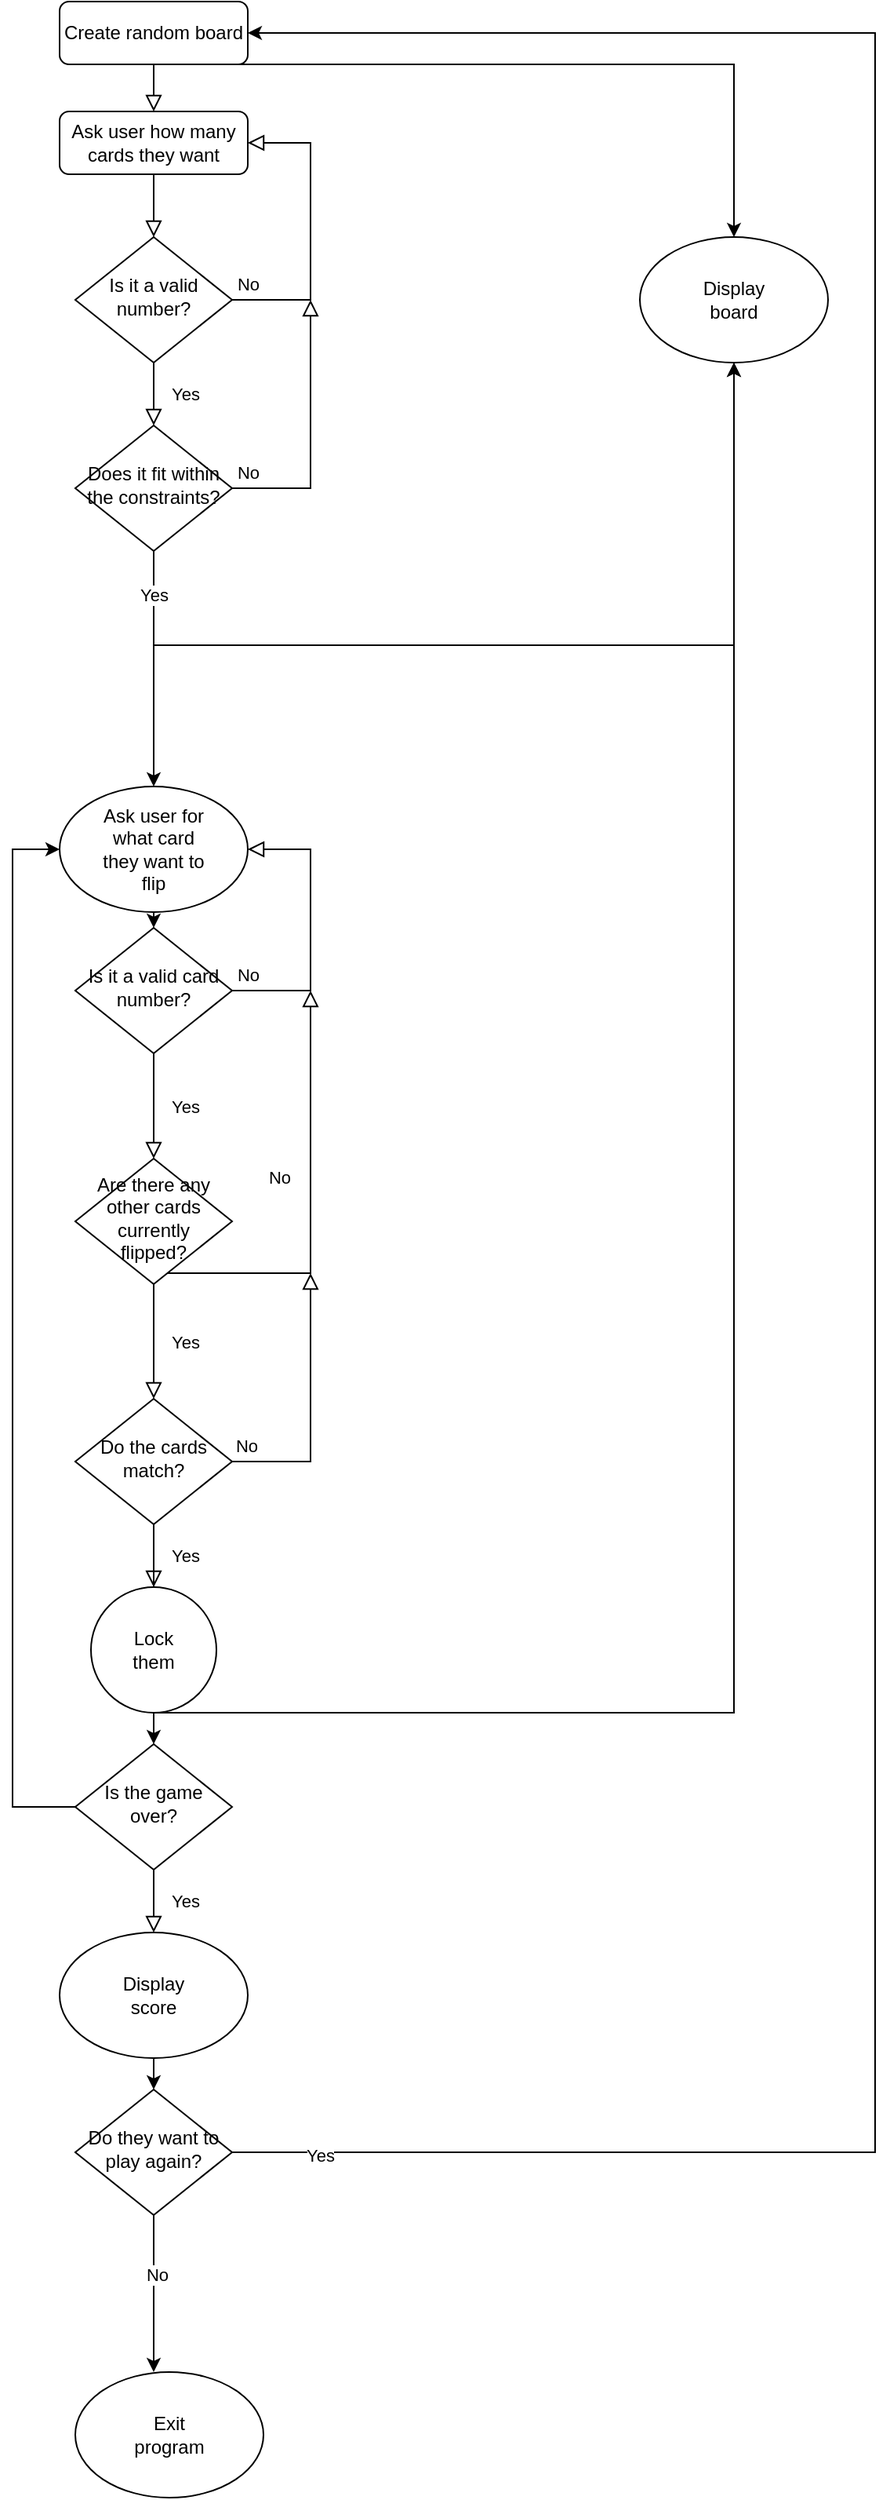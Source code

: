 <mxfile version="14.5.3" type="github">
  <diagram id="C5RBs43oDa-KdzZeNtuy" name="Page-1">
    <mxGraphModel dx="942" dy="614" grid="1" gridSize="10" guides="1" tooltips="1" connect="1" arrows="1" fold="1" page="1" pageScale="1" pageWidth="827" pageHeight="1169" math="0" shadow="0">
      <root>
        <mxCell id="WIyWlLk6GJQsqaUBKTNV-0" />
        <mxCell id="WIyWlLk6GJQsqaUBKTNV-1" parent="WIyWlLk6GJQsqaUBKTNV-0" />
        <mxCell id="WIyWlLk6GJQsqaUBKTNV-2" value="" style="rounded=0;html=1;jettySize=auto;orthogonalLoop=1;fontSize=11;endArrow=block;endFill=0;endSize=8;strokeWidth=1;shadow=0;labelBackgroundColor=none;edgeStyle=orthogonalEdgeStyle;" parent="WIyWlLk6GJQsqaUBKTNV-1" source="3CLsjrC5CwveXlhJZnMw-0" target="WIyWlLk6GJQsqaUBKTNV-6" edge="1">
          <mxGeometry relative="1" as="geometry" />
        </mxCell>
        <mxCell id="3CLsjrC5CwveXlhJZnMw-49" style="edgeStyle=orthogonalEdgeStyle;rounded=0;orthogonalLoop=1;jettySize=auto;html=1;exitX=0.5;exitY=1;exitDx=0;exitDy=0;" edge="1" parent="WIyWlLk6GJQsqaUBKTNV-1" source="WIyWlLk6GJQsqaUBKTNV-3" target="3CLsjrC5CwveXlhJZnMw-47">
          <mxGeometry relative="1" as="geometry">
            <Array as="points">
              <mxPoint x="590" y="60" />
            </Array>
          </mxGeometry>
        </mxCell>
        <mxCell id="WIyWlLk6GJQsqaUBKTNV-3" value="Create random board" style="rounded=1;whiteSpace=wrap;html=1;fontSize=12;glass=0;strokeWidth=1;shadow=0;" parent="WIyWlLk6GJQsqaUBKTNV-1" vertex="1">
          <mxGeometry x="160" y="20" width="120" height="40" as="geometry" />
        </mxCell>
        <mxCell id="WIyWlLk6GJQsqaUBKTNV-4" value="Yes" style="rounded=0;html=1;jettySize=auto;orthogonalLoop=1;fontSize=11;endArrow=block;endFill=0;endSize=8;strokeWidth=1;shadow=0;labelBackgroundColor=none;edgeStyle=orthogonalEdgeStyle;" parent="WIyWlLk6GJQsqaUBKTNV-1" source="WIyWlLk6GJQsqaUBKTNV-6" target="WIyWlLk6GJQsqaUBKTNV-10" edge="1">
          <mxGeometry y="20" relative="1" as="geometry">
            <mxPoint as="offset" />
          </mxGeometry>
        </mxCell>
        <mxCell id="WIyWlLk6GJQsqaUBKTNV-5" value="No" style="edgeStyle=orthogonalEdgeStyle;rounded=0;html=1;jettySize=auto;orthogonalLoop=1;fontSize=11;endArrow=block;endFill=0;endSize=8;strokeWidth=1;shadow=0;labelBackgroundColor=none;entryX=1;entryY=0.5;entryDx=0;entryDy=0;" parent="WIyWlLk6GJQsqaUBKTNV-1" source="WIyWlLk6GJQsqaUBKTNV-6" target="3CLsjrC5CwveXlhJZnMw-0" edge="1">
          <mxGeometry x="-0.895" y="10" relative="1" as="geometry">
            <mxPoint as="offset" />
            <mxPoint x="320" y="10" as="targetPoint" />
            <Array as="points">
              <mxPoint x="320" y="210" />
              <mxPoint x="320" y="110" />
            </Array>
          </mxGeometry>
        </mxCell>
        <mxCell id="WIyWlLk6GJQsqaUBKTNV-6" value="Is it a valid number?" style="rhombus;whiteSpace=wrap;html=1;shadow=0;fontFamily=Helvetica;fontSize=12;align=center;strokeWidth=1;spacing=6;spacingTop=-4;" parent="WIyWlLk6GJQsqaUBKTNV-1" vertex="1">
          <mxGeometry x="170" y="170" width="100" height="80" as="geometry" />
        </mxCell>
        <mxCell id="WIyWlLk6GJQsqaUBKTNV-9" value="No" style="edgeStyle=orthogonalEdgeStyle;rounded=0;html=1;jettySize=auto;orthogonalLoop=1;fontSize=11;endArrow=block;endFill=0;endSize=8;strokeWidth=1;shadow=0;labelBackgroundColor=none;" parent="WIyWlLk6GJQsqaUBKTNV-1" source="WIyWlLk6GJQsqaUBKTNV-10" edge="1">
          <mxGeometry x="-0.882" y="10" relative="1" as="geometry">
            <mxPoint as="offset" />
            <mxPoint x="320" y="210" as="targetPoint" />
            <Array as="points">
              <mxPoint x="320" y="330" />
            </Array>
          </mxGeometry>
        </mxCell>
        <mxCell id="3CLsjrC5CwveXlhJZnMw-51" style="edgeStyle=orthogonalEdgeStyle;rounded=0;orthogonalLoop=1;jettySize=auto;html=1;exitX=0.5;exitY=1;exitDx=0;exitDy=0;entryX=0.5;entryY=1;entryDx=0;entryDy=0;" edge="1" parent="WIyWlLk6GJQsqaUBKTNV-1" source="WIyWlLk6GJQsqaUBKTNV-10" target="3CLsjrC5CwveXlhJZnMw-47">
          <mxGeometry relative="1" as="geometry">
            <Array as="points">
              <mxPoint x="220" y="430" />
              <mxPoint x="590" y="430" />
            </Array>
          </mxGeometry>
        </mxCell>
        <mxCell id="WIyWlLk6GJQsqaUBKTNV-10" value="Does it fit within the constraints?" style="rhombus;whiteSpace=wrap;html=1;shadow=0;fontFamily=Helvetica;fontSize=12;align=center;strokeWidth=1;spacing=6;spacingTop=-4;" parent="WIyWlLk6GJQsqaUBKTNV-1" vertex="1">
          <mxGeometry x="170" y="290" width="100" height="80" as="geometry" />
        </mxCell>
        <mxCell id="3CLsjrC5CwveXlhJZnMw-0" value="Ask user how many cards they want" style="rounded=1;whiteSpace=wrap;html=1;fontSize=12;glass=0;strokeWidth=1;shadow=0;" vertex="1" parent="WIyWlLk6GJQsqaUBKTNV-1">
          <mxGeometry x="160" y="90" width="120" height="40" as="geometry" />
        </mxCell>
        <mxCell id="3CLsjrC5CwveXlhJZnMw-1" value="" style="rounded=0;html=1;jettySize=auto;orthogonalLoop=1;fontSize=11;endArrow=block;endFill=0;endSize=8;strokeWidth=1;shadow=0;labelBackgroundColor=none;edgeStyle=orthogonalEdgeStyle;" edge="1" parent="WIyWlLk6GJQsqaUBKTNV-1" source="WIyWlLk6GJQsqaUBKTNV-3" target="3CLsjrC5CwveXlhJZnMw-0">
          <mxGeometry relative="1" as="geometry">
            <mxPoint x="220" y="60" as="sourcePoint" />
            <mxPoint x="220" y="170" as="targetPoint" />
          </mxGeometry>
        </mxCell>
        <mxCell id="3CLsjrC5CwveXlhJZnMw-6" value="" style="endArrow=classic;html=1;entryX=0.5;entryY=0;entryDx=0;entryDy=0;" edge="1" parent="WIyWlLk6GJQsqaUBKTNV-1" source="WIyWlLk6GJQsqaUBKTNV-10" target="3CLsjrC5CwveXlhJZnMw-12">
          <mxGeometry width="50" height="50" relative="1" as="geometry">
            <mxPoint x="240" y="420" as="sourcePoint" />
            <mxPoint x="220" y="430" as="targetPoint" />
          </mxGeometry>
        </mxCell>
        <mxCell id="3CLsjrC5CwveXlhJZnMw-50" value="Yes" style="edgeLabel;html=1;align=center;verticalAlign=middle;resizable=0;points=[];" vertex="1" connectable="0" parent="3CLsjrC5CwveXlhJZnMw-6">
          <mxGeometry x="-0.633" relative="1" as="geometry">
            <mxPoint as="offset" />
          </mxGeometry>
        </mxCell>
        <mxCell id="3CLsjrC5CwveXlhJZnMw-19" style="edgeStyle=orthogonalEdgeStyle;rounded=0;orthogonalLoop=1;jettySize=auto;html=1;exitX=0.5;exitY=1;exitDx=0;exitDy=0;entryX=0.5;entryY=0;entryDx=0;entryDy=0;" edge="1" parent="WIyWlLk6GJQsqaUBKTNV-1" source="3CLsjrC5CwveXlhJZnMw-12" target="3CLsjrC5CwveXlhJZnMw-18">
          <mxGeometry relative="1" as="geometry" />
        </mxCell>
        <mxCell id="3CLsjrC5CwveXlhJZnMw-12" value="" style="ellipse;whiteSpace=wrap;html=1;" vertex="1" parent="WIyWlLk6GJQsqaUBKTNV-1">
          <mxGeometry x="160" y="520" width="120" height="80" as="geometry" />
        </mxCell>
        <mxCell id="3CLsjrC5CwveXlhJZnMw-14" value="Ask user for what card they want to flip" style="text;html=1;strokeColor=none;fillColor=none;align=center;verticalAlign=middle;whiteSpace=wrap;rounded=0;" vertex="1" parent="WIyWlLk6GJQsqaUBKTNV-1">
          <mxGeometry x="180" y="530" width="80" height="60" as="geometry" />
        </mxCell>
        <mxCell id="3CLsjrC5CwveXlhJZnMw-16" value="Yes" style="rounded=0;html=1;jettySize=auto;orthogonalLoop=1;fontSize=11;endArrow=block;endFill=0;endSize=8;strokeWidth=1;shadow=0;labelBackgroundColor=none;edgeStyle=orthogonalEdgeStyle;entryX=0.5;entryY=0;entryDx=0;entryDy=0;" edge="1" source="3CLsjrC5CwveXlhJZnMw-18" parent="WIyWlLk6GJQsqaUBKTNV-1" target="3CLsjrC5CwveXlhJZnMw-22">
          <mxGeometry y="20" relative="1" as="geometry">
            <mxPoint as="offset" />
            <mxPoint x="220" y="730" as="targetPoint" />
          </mxGeometry>
        </mxCell>
        <mxCell id="3CLsjrC5CwveXlhJZnMw-17" value="No" style="edgeStyle=orthogonalEdgeStyle;rounded=0;html=1;jettySize=auto;orthogonalLoop=1;fontSize=11;endArrow=block;endFill=0;endSize=8;strokeWidth=1;shadow=0;labelBackgroundColor=none;entryX=1;entryY=0.5;entryDx=0;entryDy=0;" edge="1" source="3CLsjrC5CwveXlhJZnMw-18" parent="WIyWlLk6GJQsqaUBKTNV-1" target="3CLsjrC5CwveXlhJZnMw-12">
          <mxGeometry x="-0.895" y="10" relative="1" as="geometry">
            <mxPoint as="offset" />
            <mxPoint x="280" y="550" as="targetPoint" />
            <Array as="points">
              <mxPoint x="320" y="650" />
              <mxPoint x="320" y="560" />
            </Array>
          </mxGeometry>
        </mxCell>
        <mxCell id="3CLsjrC5CwveXlhJZnMw-18" value="Is it a valid card number?" style="rhombus;whiteSpace=wrap;html=1;shadow=0;fontFamily=Helvetica;fontSize=12;align=center;strokeWidth=1;spacing=6;spacingTop=-4;" vertex="1" parent="WIyWlLk6GJQsqaUBKTNV-1">
          <mxGeometry x="170" y="610" width="100" height="80" as="geometry" />
        </mxCell>
        <mxCell id="3CLsjrC5CwveXlhJZnMw-20" value="Yes" style="rounded=0;html=1;jettySize=auto;orthogonalLoop=1;fontSize=11;endArrow=block;endFill=0;endSize=8;strokeWidth=1;shadow=0;labelBackgroundColor=none;edgeStyle=orthogonalEdgeStyle;" edge="1" source="3CLsjrC5CwveXlhJZnMw-22" parent="WIyWlLk6GJQsqaUBKTNV-1">
          <mxGeometry y="20" relative="1" as="geometry">
            <mxPoint as="offset" />
            <mxPoint x="220" y="910" as="targetPoint" />
          </mxGeometry>
        </mxCell>
        <mxCell id="3CLsjrC5CwveXlhJZnMw-21" value="No" style="edgeStyle=orthogonalEdgeStyle;rounded=0;html=1;jettySize=auto;orthogonalLoop=1;fontSize=11;endArrow=block;endFill=0;endSize=8;strokeWidth=1;shadow=0;labelBackgroundColor=none;" edge="1" source="3CLsjrC5CwveXlhJZnMw-22" parent="WIyWlLk6GJQsqaUBKTNV-1">
          <mxGeometry x="0.123" y="20" relative="1" as="geometry">
            <mxPoint as="offset" />
            <mxPoint x="320" y="650" as="targetPoint" />
            <Array as="points">
              <mxPoint x="320" y="830" />
            </Array>
          </mxGeometry>
        </mxCell>
        <mxCell id="3CLsjrC5CwveXlhJZnMw-22" value="Are there any other cards currently flipped?" style="rhombus;whiteSpace=wrap;html=1;shadow=0;fontFamily=Helvetica;fontSize=12;align=center;strokeWidth=1;spacing=6;spacingTop=-4;" vertex="1" parent="WIyWlLk6GJQsqaUBKTNV-1">
          <mxGeometry x="170" y="757" width="100" height="80" as="geometry" />
        </mxCell>
        <mxCell id="3CLsjrC5CwveXlhJZnMw-23" value="Yes" style="rounded=0;html=1;jettySize=auto;orthogonalLoop=1;fontSize=11;endArrow=block;endFill=0;endSize=8;strokeWidth=1;shadow=0;labelBackgroundColor=none;edgeStyle=orthogonalEdgeStyle;" edge="1" source="3CLsjrC5CwveXlhJZnMw-25" parent="WIyWlLk6GJQsqaUBKTNV-1">
          <mxGeometry y="20" relative="1" as="geometry">
            <mxPoint as="offset" />
            <mxPoint x="220" y="1030" as="targetPoint" />
          </mxGeometry>
        </mxCell>
        <mxCell id="3CLsjrC5CwveXlhJZnMw-24" value="No" style="edgeStyle=orthogonalEdgeStyle;rounded=0;html=1;jettySize=auto;orthogonalLoop=1;fontSize=11;endArrow=block;endFill=0;endSize=8;strokeWidth=1;shadow=0;labelBackgroundColor=none;" edge="1" source="3CLsjrC5CwveXlhJZnMw-25" parent="WIyWlLk6GJQsqaUBKTNV-1">
          <mxGeometry x="-0.895" y="10" relative="1" as="geometry">
            <mxPoint as="offset" />
            <mxPoint x="320" y="830" as="targetPoint" />
            <Array as="points">
              <mxPoint x="320" y="950" />
            </Array>
          </mxGeometry>
        </mxCell>
        <mxCell id="3CLsjrC5CwveXlhJZnMw-53" style="edgeStyle=orthogonalEdgeStyle;rounded=0;orthogonalLoop=1;jettySize=auto;html=1;entryX=0.5;entryY=1;entryDx=0;entryDy=0;" edge="1" parent="WIyWlLk6GJQsqaUBKTNV-1" source="3CLsjrC5CwveXlhJZnMw-25" target="3CLsjrC5CwveXlhJZnMw-47">
          <mxGeometry relative="1" as="geometry">
            <mxPoint x="240" y="1020" as="targetPoint" />
            <Array as="points">
              <mxPoint x="220" y="1110" />
              <mxPoint x="590" y="1110" />
            </Array>
          </mxGeometry>
        </mxCell>
        <mxCell id="3CLsjrC5CwveXlhJZnMw-25" value="Do the cards match?" style="rhombus;whiteSpace=wrap;html=1;shadow=0;fontFamily=Helvetica;fontSize=12;align=center;strokeWidth=1;spacing=6;spacingTop=-4;" vertex="1" parent="WIyWlLk6GJQsqaUBKTNV-1">
          <mxGeometry x="170" y="910" width="100" height="80" as="geometry" />
        </mxCell>
        <mxCell id="3CLsjrC5CwveXlhJZnMw-32" style="edgeStyle=orthogonalEdgeStyle;rounded=0;orthogonalLoop=1;jettySize=auto;html=1;exitX=0.5;exitY=1;exitDx=0;exitDy=0;entryX=0.5;entryY=0;entryDx=0;entryDy=0;" edge="1" parent="WIyWlLk6GJQsqaUBKTNV-1" source="3CLsjrC5CwveXlhJZnMw-26" target="3CLsjrC5CwveXlhJZnMw-31">
          <mxGeometry relative="1" as="geometry" />
        </mxCell>
        <mxCell id="3CLsjrC5CwveXlhJZnMw-26" value="" style="ellipse;whiteSpace=wrap;html=1;aspect=fixed;" vertex="1" parent="WIyWlLk6GJQsqaUBKTNV-1">
          <mxGeometry x="180" y="1030" width="80" height="80" as="geometry" />
        </mxCell>
        <mxCell id="3CLsjrC5CwveXlhJZnMw-27" value="Lock them" style="text;html=1;strokeColor=none;fillColor=none;align=center;verticalAlign=middle;whiteSpace=wrap;rounded=0;" vertex="1" parent="WIyWlLk6GJQsqaUBKTNV-1">
          <mxGeometry x="200" y="1060" width="40" height="20" as="geometry" />
        </mxCell>
        <mxCell id="3CLsjrC5CwveXlhJZnMw-29" value="Yes" style="rounded=0;html=1;jettySize=auto;orthogonalLoop=1;fontSize=11;endArrow=block;endFill=0;endSize=8;strokeWidth=1;shadow=0;labelBackgroundColor=none;edgeStyle=orthogonalEdgeStyle;" edge="1" source="3CLsjrC5CwveXlhJZnMw-31" parent="WIyWlLk6GJQsqaUBKTNV-1">
          <mxGeometry y="20" relative="1" as="geometry">
            <mxPoint as="offset" />
            <mxPoint x="220" y="1250" as="targetPoint" />
          </mxGeometry>
        </mxCell>
        <mxCell id="3CLsjrC5CwveXlhJZnMw-33" style="edgeStyle=orthogonalEdgeStyle;rounded=0;orthogonalLoop=1;jettySize=auto;html=1;entryX=0;entryY=0.5;entryDx=0;entryDy=0;" edge="1" parent="WIyWlLk6GJQsqaUBKTNV-1" source="3CLsjrC5CwveXlhJZnMw-31" target="3CLsjrC5CwveXlhJZnMw-12">
          <mxGeometry relative="1" as="geometry">
            <mxPoint x="130" y="560" as="targetPoint" />
            <Array as="points">
              <mxPoint x="130" y="1170" />
              <mxPoint x="130" y="560" />
            </Array>
          </mxGeometry>
        </mxCell>
        <mxCell id="3CLsjrC5CwveXlhJZnMw-31" value="Is the game over?" style="rhombus;whiteSpace=wrap;html=1;shadow=0;fontFamily=Helvetica;fontSize=12;align=center;strokeWidth=1;spacing=6;spacingTop=-4;" vertex="1" parent="WIyWlLk6GJQsqaUBKTNV-1">
          <mxGeometry x="170" y="1130" width="100" height="80" as="geometry" />
        </mxCell>
        <mxCell id="3CLsjrC5CwveXlhJZnMw-40" style="edgeStyle=orthogonalEdgeStyle;rounded=0;orthogonalLoop=1;jettySize=auto;html=1;exitX=0.5;exitY=1;exitDx=0;exitDy=0;entryX=0.5;entryY=0;entryDx=0;entryDy=0;" edge="1" parent="WIyWlLk6GJQsqaUBKTNV-1" source="3CLsjrC5CwveXlhJZnMw-35" target="3CLsjrC5CwveXlhJZnMw-39">
          <mxGeometry relative="1" as="geometry" />
        </mxCell>
        <mxCell id="3CLsjrC5CwveXlhJZnMw-35" value="" style="ellipse;whiteSpace=wrap;html=1;" vertex="1" parent="WIyWlLk6GJQsqaUBKTNV-1">
          <mxGeometry x="160" y="1250" width="120" height="80" as="geometry" />
        </mxCell>
        <mxCell id="3CLsjrC5CwveXlhJZnMw-36" value="Display score" style="text;html=1;strokeColor=none;fillColor=none;align=center;verticalAlign=middle;whiteSpace=wrap;rounded=0;" vertex="1" parent="WIyWlLk6GJQsqaUBKTNV-1">
          <mxGeometry x="200" y="1280" width="40" height="20" as="geometry" />
        </mxCell>
        <mxCell id="3CLsjrC5CwveXlhJZnMw-41" style="edgeStyle=orthogonalEdgeStyle;rounded=0;orthogonalLoop=1;jettySize=auto;html=1;exitX=1;exitY=0.5;exitDx=0;exitDy=0;entryX=1;entryY=0.5;entryDx=0;entryDy=0;" edge="1" parent="WIyWlLk6GJQsqaUBKTNV-1" source="3CLsjrC5CwveXlhJZnMw-39" target="WIyWlLk6GJQsqaUBKTNV-3">
          <mxGeometry relative="1" as="geometry">
            <mxPoint x="410" y="40" as="targetPoint" />
            <Array as="points">
              <mxPoint x="680" y="1390" />
              <mxPoint x="680" y="40" />
            </Array>
          </mxGeometry>
        </mxCell>
        <mxCell id="3CLsjrC5CwveXlhJZnMw-42" value="Yes" style="edgeLabel;html=1;align=center;verticalAlign=middle;resizable=0;points=[];" vertex="1" connectable="0" parent="3CLsjrC5CwveXlhJZnMw-41">
          <mxGeometry x="-0.948" y="-2" relative="1" as="geometry">
            <mxPoint as="offset" />
          </mxGeometry>
        </mxCell>
        <mxCell id="3CLsjrC5CwveXlhJZnMw-43" style="edgeStyle=orthogonalEdgeStyle;rounded=0;orthogonalLoop=1;jettySize=auto;html=1;" edge="1" parent="WIyWlLk6GJQsqaUBKTNV-1" source="3CLsjrC5CwveXlhJZnMw-39">
          <mxGeometry relative="1" as="geometry">
            <mxPoint x="220" y="1530" as="targetPoint" />
          </mxGeometry>
        </mxCell>
        <mxCell id="3CLsjrC5CwveXlhJZnMw-44" value="No" style="edgeLabel;html=1;align=center;verticalAlign=middle;resizable=0;points=[];" vertex="1" connectable="0" parent="3CLsjrC5CwveXlhJZnMw-43">
          <mxGeometry x="-0.24" y="2" relative="1" as="geometry">
            <mxPoint as="offset" />
          </mxGeometry>
        </mxCell>
        <mxCell id="3CLsjrC5CwveXlhJZnMw-39" value="Do they want to play again?" style="rhombus;whiteSpace=wrap;html=1;shadow=0;fontFamily=Helvetica;fontSize=12;align=center;strokeWidth=1;spacing=6;spacingTop=-4;" vertex="1" parent="WIyWlLk6GJQsqaUBKTNV-1">
          <mxGeometry x="170" y="1350" width="100" height="80" as="geometry" />
        </mxCell>
        <mxCell id="3CLsjrC5CwveXlhJZnMw-45" value="" style="ellipse;whiteSpace=wrap;html=1;" vertex="1" parent="WIyWlLk6GJQsqaUBKTNV-1">
          <mxGeometry x="170" y="1530" width="120" height="80" as="geometry" />
        </mxCell>
        <mxCell id="3CLsjrC5CwveXlhJZnMw-46" value="Exit program" style="text;html=1;strokeColor=none;fillColor=none;align=center;verticalAlign=middle;whiteSpace=wrap;rounded=0;" vertex="1" parent="WIyWlLk6GJQsqaUBKTNV-1">
          <mxGeometry x="210" y="1560" width="40" height="20" as="geometry" />
        </mxCell>
        <mxCell id="3CLsjrC5CwveXlhJZnMw-47" value="" style="ellipse;whiteSpace=wrap;html=1;" vertex="1" parent="WIyWlLk6GJQsqaUBKTNV-1">
          <mxGeometry x="530" y="170" width="120" height="80" as="geometry" />
        </mxCell>
        <mxCell id="3CLsjrC5CwveXlhJZnMw-48" value="Display board" style="text;html=1;strokeColor=none;fillColor=none;align=center;verticalAlign=middle;whiteSpace=wrap;rounded=0;" vertex="1" parent="WIyWlLk6GJQsqaUBKTNV-1">
          <mxGeometry x="570" y="200" width="40" height="20" as="geometry" />
        </mxCell>
      </root>
    </mxGraphModel>
  </diagram>
</mxfile>

